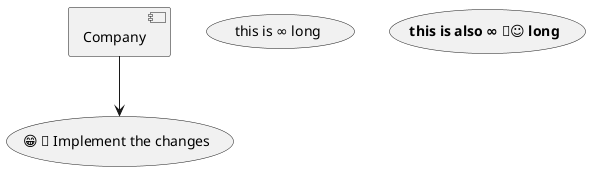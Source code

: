 {
  "sha1": "t9n54s8vw94vfpg1p2xcvlrpeu5i1m4",
  "insertion": {
    "when": "2024-06-04T17:28:45.957Z",
    "url": "http://graphicdesign.stackexchange.com/questions/31625/are-there-any-free-emoji-fonts",
    "user": "plantuml@gmail.com"
  }
}
@startuml
usecase "<U+1F601> <U+1F680> Implement the changes" as Implement
usecase foo as "this is &#8734; long"
usecase bar as "<b>this is also <U+221E> <font Segoe UI Emoji><U+1F680><U+263A></font> long"

[Company] --> Implement
@enduml
